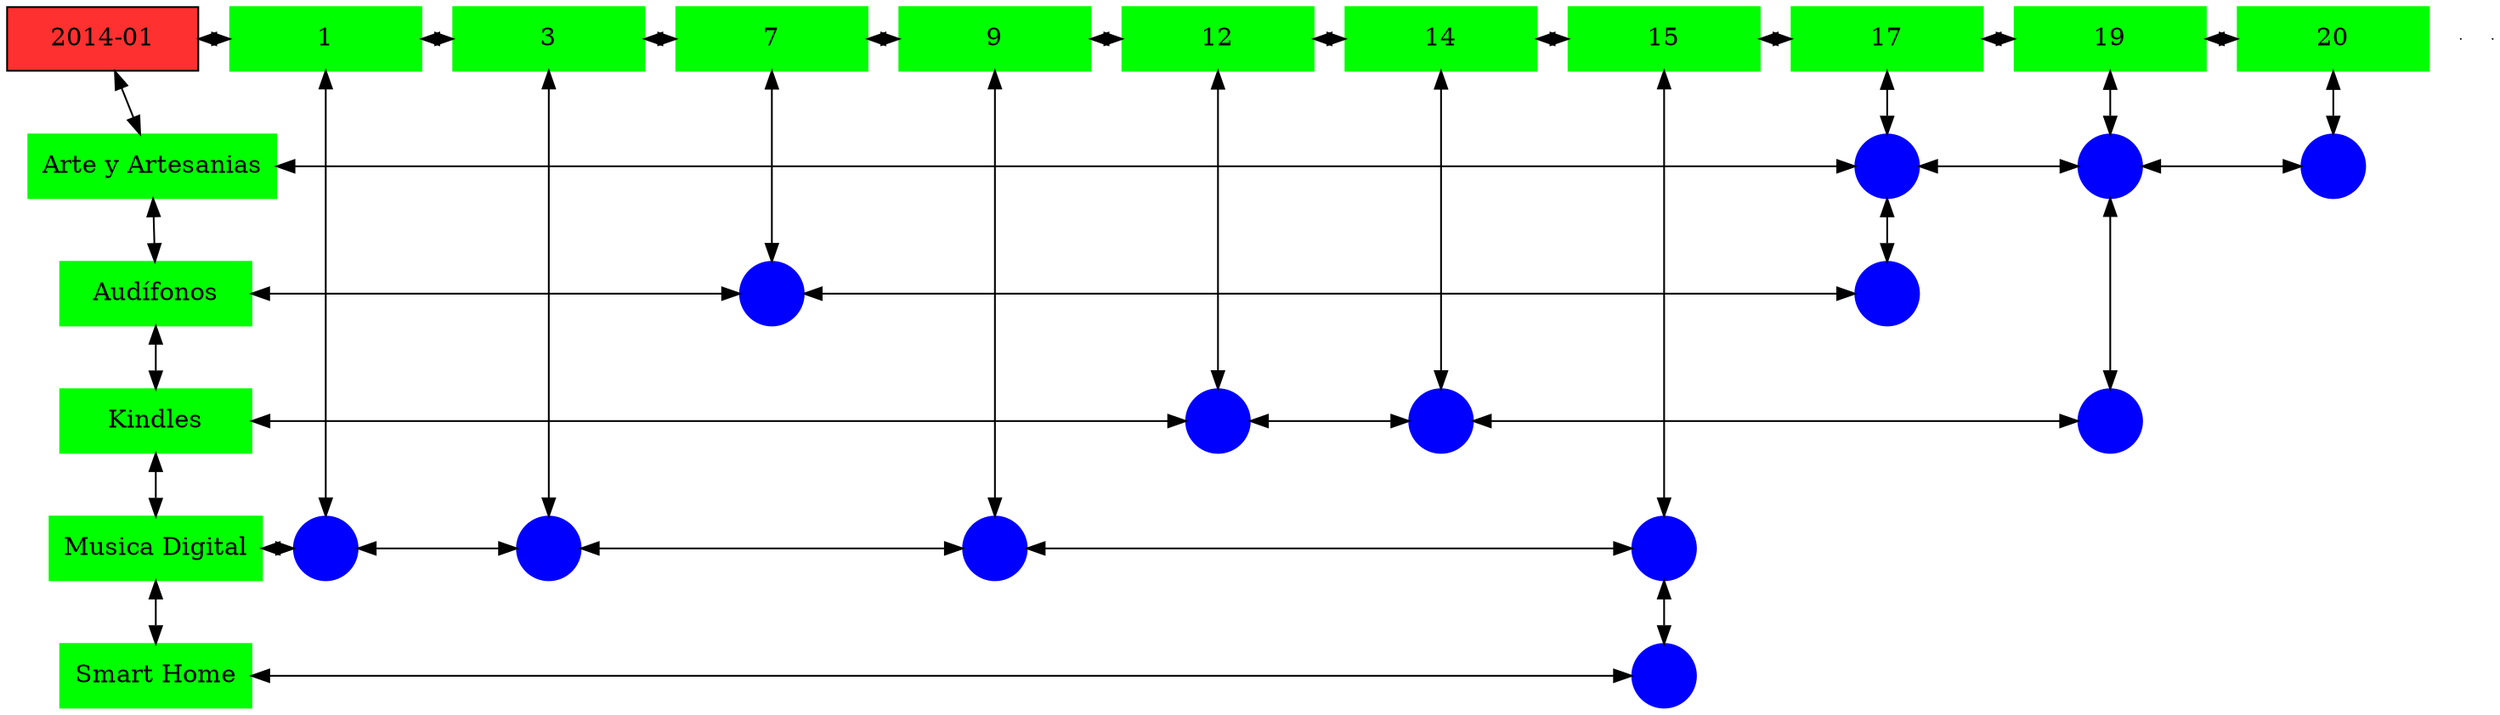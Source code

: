 digraph G{
node[shape="box"];
nodeMt[ label = "2014-01", width = 1.5, style = filled, fillcolor = firebrick1, group = 1 ];
e0[ shape = point, width = 0 ];
e1[ shape = point, width = 0 ];
node0xc0020400a0[label="1",color=green,style =filled,width = 1.5 group=1];
nodeMt->node0xc0020400a0[dir="both"];
{rank=same;nodeMt;node0xc0020400a0;}
node0xc001e2d720[label="3",color=green,style =filled,width = 1.5 group=3];
node0xc0020400a0->node0xc001e2d720[dir="both"];
{rank=same;node0xc0020400a0;node0xc001e2d720;}
node0xc002159c70[label="7",color=green,style =filled,width = 1.5 group=7];
node0xc001e2d720->node0xc002159c70[dir="both"];
{rank=same;node0xc001e2d720;node0xc002159c70;}
node0xc001e553b0[label="9",color=green,style =filled,width = 1.5 group=9];
node0xc002159c70->node0xc001e553b0[dir="both"];
{rank=same;node0xc002159c70;node0xc001e553b0;}
node0xc0020e0140[label="12",color=green,style =filled,width = 1.5 group=12];
node0xc001e553b0->node0xc0020e0140[dir="both"];
{rank=same;node0xc001e553b0;node0xc0020e0140;}
node0xc001fb34f0[label="14",color=green,style =filled,width = 1.5 group=14];
node0xc0020e0140->node0xc001fb34f0[dir="both"];
{rank=same;node0xc0020e0140;node0xc001fb34f0;}
node0xc00208bcc0[label="15",color=green,style =filled,width = 1.5 group=15];
node0xc001fb34f0->node0xc00208bcc0[dir="both"];
{rank=same;node0xc001fb34f0;node0xc00208bcc0;}
node0xc001eaea50[label="17",color=green,style =filled,width = 1.5 group=17];
node0xc00208bcc0->node0xc001eaea50[dir="both"];
{rank=same;node0xc00208bcc0;node0xc001eaea50;}
node0xc001e3eeb0[label="19",color=green,style =filled,width = 1.5 group=19];
node0xc001eaea50->node0xc001e3eeb0[dir="both"];
{rank=same;node0xc001eaea50;node0xc001e3eeb0;}
node0xc001ea7090[label="20",color=green,style =filled,width = 1.5 group=20];
node0xc001e3eeb0->node0xc001ea7090[dir="both"];
{rank=same;node0xc001e3eeb0;node0xc001ea7090;}
node0xc001e3ee60[label="Arte y Artesanias",color=green,style =filled width = 1.5 group=1];
node0xc002271080[label="",color=blue,style =filled, width = 0.5 group=17 shape=circle];
node0xc001e3ee60->node0xc002271080[dir="both"];
{rank=same;node0xc001e3ee60;node0xc002271080;}
node0xc001e2b900[label="",color=blue,style =filled, width = 0.5 group=19 shape=circle];
node0xc002271080->node0xc001e2b900[dir="both"];
{rank=same;node0xc001e2b900;node0xc002271080;}
node0xc001ea4a80[label="",color=blue,style =filled, width = 0.5 group=20 shape=circle];
node0xc001e2b900->node0xc001ea4a80[dir="both"];
{rank=same;node0xc001ea4a80;node0xc001e2b900;}
node0xc001eaea00[label="Audífonos",color=green,style =filled width = 1.5 group=1];
node0xc002157c00[label="",color=blue,style =filled, width = 0.5 group=7 shape=circle];
node0xc001eaea00->node0xc002157c00[dir="both"];
{rank=same;node0xc001eaea00;node0xc002157c00;}
node0xc001ea5980[label="",color=blue,style =filled, width = 0.5 group=17 shape=circle];
node0xc002157c00->node0xc001ea5980[dir="both"];
{rank=same;node0xc001ea5980;node0xc002157c00;}
node0xc001e55e00[label="Kindles",color=green,style =filled width = 1.5 group=1];
node0xc0020d9800[label="",color=blue,style =filled, width = 0.5 group=12 shape=circle];
node0xc001e55e00->node0xc0020d9800[dir="both"];
{rank=same;node0xc001e55e00;node0xc0020d9800;}
node0xc002258b00[label="",color=blue,style =filled, width = 0.5 group=14 shape=circle];
node0xc0020d9800->node0xc002258b00[dir="both"];
{rank=same;node0xc002258b00;node0xc0020d9800;}
node0xc001e5c500[label="",color=blue,style =filled, width = 0.5 group=19 shape=circle];
node0xc002258b00->node0xc001e5c500[dir="both"];
{rank=same;node0xc001e5c500;node0xc002258b00;}
node0xc001e2d6d0[label="Musica Digital",color=green,style =filled width = 1.5 group=1];
node0xc002038e80[label="",color=blue,style =filled, width = 0.5 group=1 shape=circle];
node0xc001e2d6d0->node0xc002038e80[dir="both"];
{rank=same;node0xc001e2d6d0;node0xc002038e80;}
node0xc001e2ac80[label="",color=blue,style =filled, width = 0.5 group=3 shape=circle];
node0xc002038e80->node0xc001e2ac80[dir="both"];
{rank=same;node0xc001e2ac80;node0xc002038e80;}
node0xc001e45f00[label="",color=blue,style =filled, width = 0.5 group=9 shape=circle];
node0xc001e2ac80->node0xc001e45f00[dir="both"];
{rank=same;node0xc001e45f00;node0xc001e2ac80;}
node0xc00208d400[label="",color=blue,style =filled, width = 0.5 group=15 shape=circle];
node0xc001e45f00->node0xc00208d400[dir="both"];
{rank=same;node0xc00208d400;node0xc001e45f00;}
node0xc002308d20[label="Smart Home",color=green,style =filled width = 1.5 group=1];
node0xc002305100[label="",color=blue,style =filled, width = 0.5 group=15 shape=circle];
node0xc002308d20->node0xc002305100[dir="both"];
{rank=same;node0xc002308d20;node0xc002305100;}
node0xc0020400a0->node0xc002038e80[dir="both"];
node0xc001e2d720->node0xc001e2ac80[dir="both"];
node0xc002159c70->node0xc002157c00[dir="both"];
node0xc001e553b0->node0xc001e45f00[dir="both"];
node0xc0020e0140->node0xc0020d9800[dir="both"];
node0xc001fb34f0->node0xc002258b00[dir="both"];
node0xc00208bcc0->node0xc00208d400[dir="both"];
node0xc00208d400->node0xc002305100[dir="both"];
node0xc001eaea50->node0xc002271080[dir="both"];
node0xc002271080->node0xc001ea5980[dir="both"];
node0xc001e3eeb0->node0xc001e2b900[dir="both"];
node0xc001e2b900->node0xc001e5c500[dir="both"];
node0xc001ea7090->node0xc001ea4a80[dir="both"];
nodeMt->node0xc001e3ee60[dir="both"];
node0xc001e3ee60->node0xc001eaea00[dir="both"];
node0xc001eaea00->node0xc001e55e00[dir="both"];
node0xc001e55e00->node0xc001e2d6d0[dir="both"];
node0xc001e2d6d0->node0xc002308d20[dir="both"];
}
